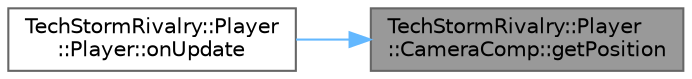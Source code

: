 digraph "TechStormRivalry::Player::CameraComp::getPosition"
{
 // LATEX_PDF_SIZE
  bgcolor="transparent";
  edge [fontname=Helvetica,fontsize=10,labelfontname=Helvetica,labelfontsize=10];
  node [fontname=Helvetica,fontsize=10,shape=box,height=0.2,width=0.4];
  rankdir="RL";
  Node1 [id="Node000001",label="TechStormRivalry::Player\l::CameraComp::getPosition",height=0.2,width=0.4,color="gray40", fillcolor="grey60", style="filled", fontcolor="black",tooltip=" "];
  Node1 -> Node2 [id="edge1_Node000001_Node000002",dir="back",color="steelblue1",style="solid",tooltip=" "];
  Node2 [id="Node000002",label="TechStormRivalry::Player\l::Player::onUpdate",height=0.2,width=0.4,color="grey40", fillcolor="white", style="filled",URL="$class_tech_storm_rivalry_1_1_player_1_1_player.html#a9eccfe7f80715de6e023bc46972dd748",tooltip=" "];
}
